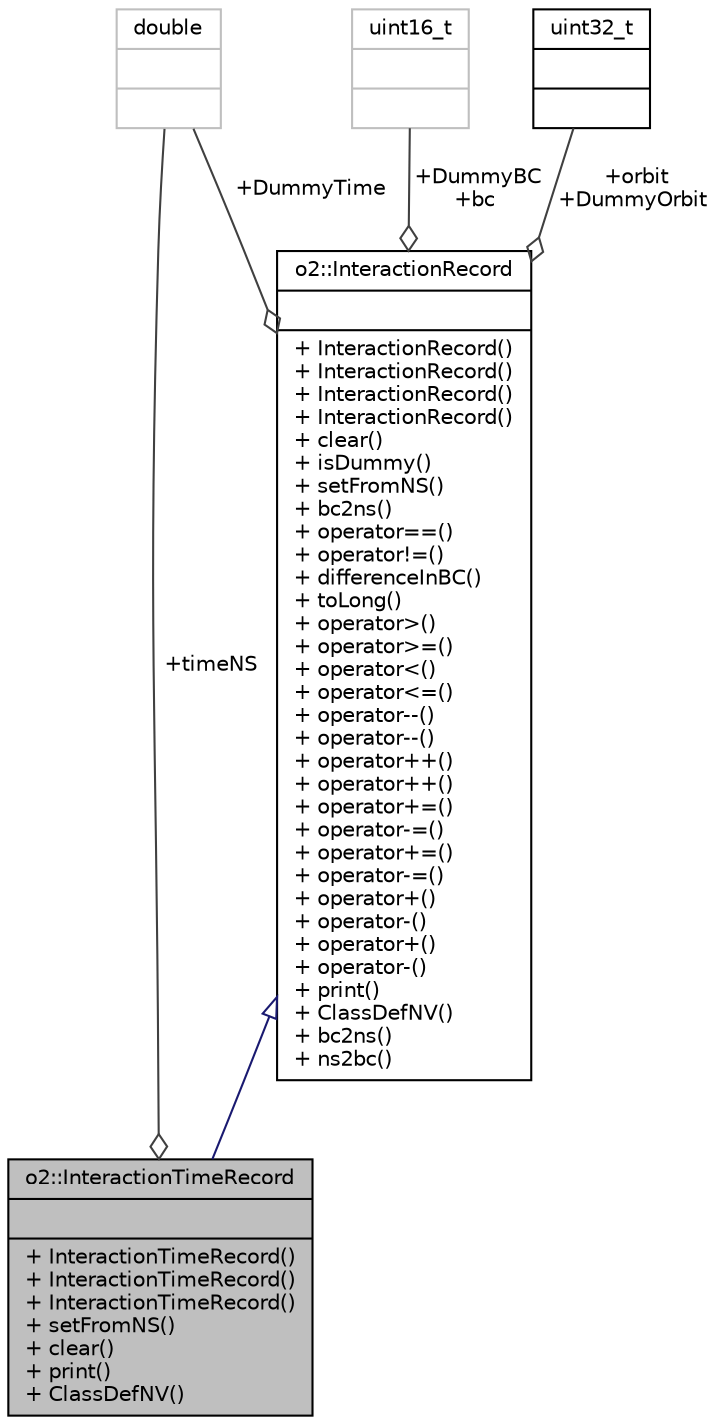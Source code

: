 digraph "o2::InteractionTimeRecord"
{
 // INTERACTIVE_SVG=YES
  bgcolor="transparent";
  edge [fontname="Helvetica",fontsize="10",labelfontname="Helvetica",labelfontsize="10"];
  node [fontname="Helvetica",fontsize="10",shape=record];
  Node2 [label="{o2::InteractionTimeRecord\n||+ InteractionTimeRecord()\l+ InteractionTimeRecord()\l+ InteractionTimeRecord()\l+ setFromNS()\l+ clear()\l+ print()\l+ ClassDefNV()\l}",height=0.2,width=0.4,color="black", fillcolor="grey75", style="filled", fontcolor="black"];
  Node3 -> Node2 [dir="back",color="midnightblue",fontsize="10",style="solid",arrowtail="onormal",fontname="Helvetica"];
  Node3 [label="{o2::InteractionRecord\n||+ InteractionRecord()\l+ InteractionRecord()\l+ InteractionRecord()\l+ InteractionRecord()\l+ clear()\l+ isDummy()\l+ setFromNS()\l+ bc2ns()\l+ operator==()\l+ operator!=()\l+ differenceInBC()\l+ toLong()\l+ operator\>()\l+ operator\>=()\l+ operator\<()\l+ operator\<=()\l+ operator--()\l+ operator--()\l+ operator++()\l+ operator++()\l+ operator+=()\l+ operator-=()\l+ operator+=()\l+ operator-=()\l+ operator+()\l+ operator-()\l+ operator+()\l+ operator-()\l+ print()\l+ ClassDefNV()\l+ bc2ns()\l+ ns2bc()\l}",height=0.2,width=0.4,color="black",URL="$d1/d21/structo2_1_1InteractionRecord.html"];
  Node4 -> Node3 [color="grey25",fontsize="10",style="solid",label=" +DummyTime" ,arrowhead="odiamond",fontname="Helvetica"];
  Node4 [label="{double\n||}",height=0.2,width=0.4,color="grey75"];
  Node5 -> Node3 [color="grey25",fontsize="10",style="solid",label=" +DummyBC\n+bc" ,arrowhead="odiamond",fontname="Helvetica"];
  Node5 [label="{uint16_t\n||}",height=0.2,width=0.4,color="grey75"];
  Node6 -> Node3 [color="grey25",fontsize="10",style="solid",label=" +orbit\n+DummyOrbit" ,arrowhead="odiamond",fontname="Helvetica"];
  Node6 [label="{uint32_t\n||}",height=0.2,width=0.4,color="black",URL="$d3/d87/classuint32__t.html"];
  Node4 -> Node2 [color="grey25",fontsize="10",style="solid",label=" +timeNS" ,arrowhead="odiamond",fontname="Helvetica"];
}
